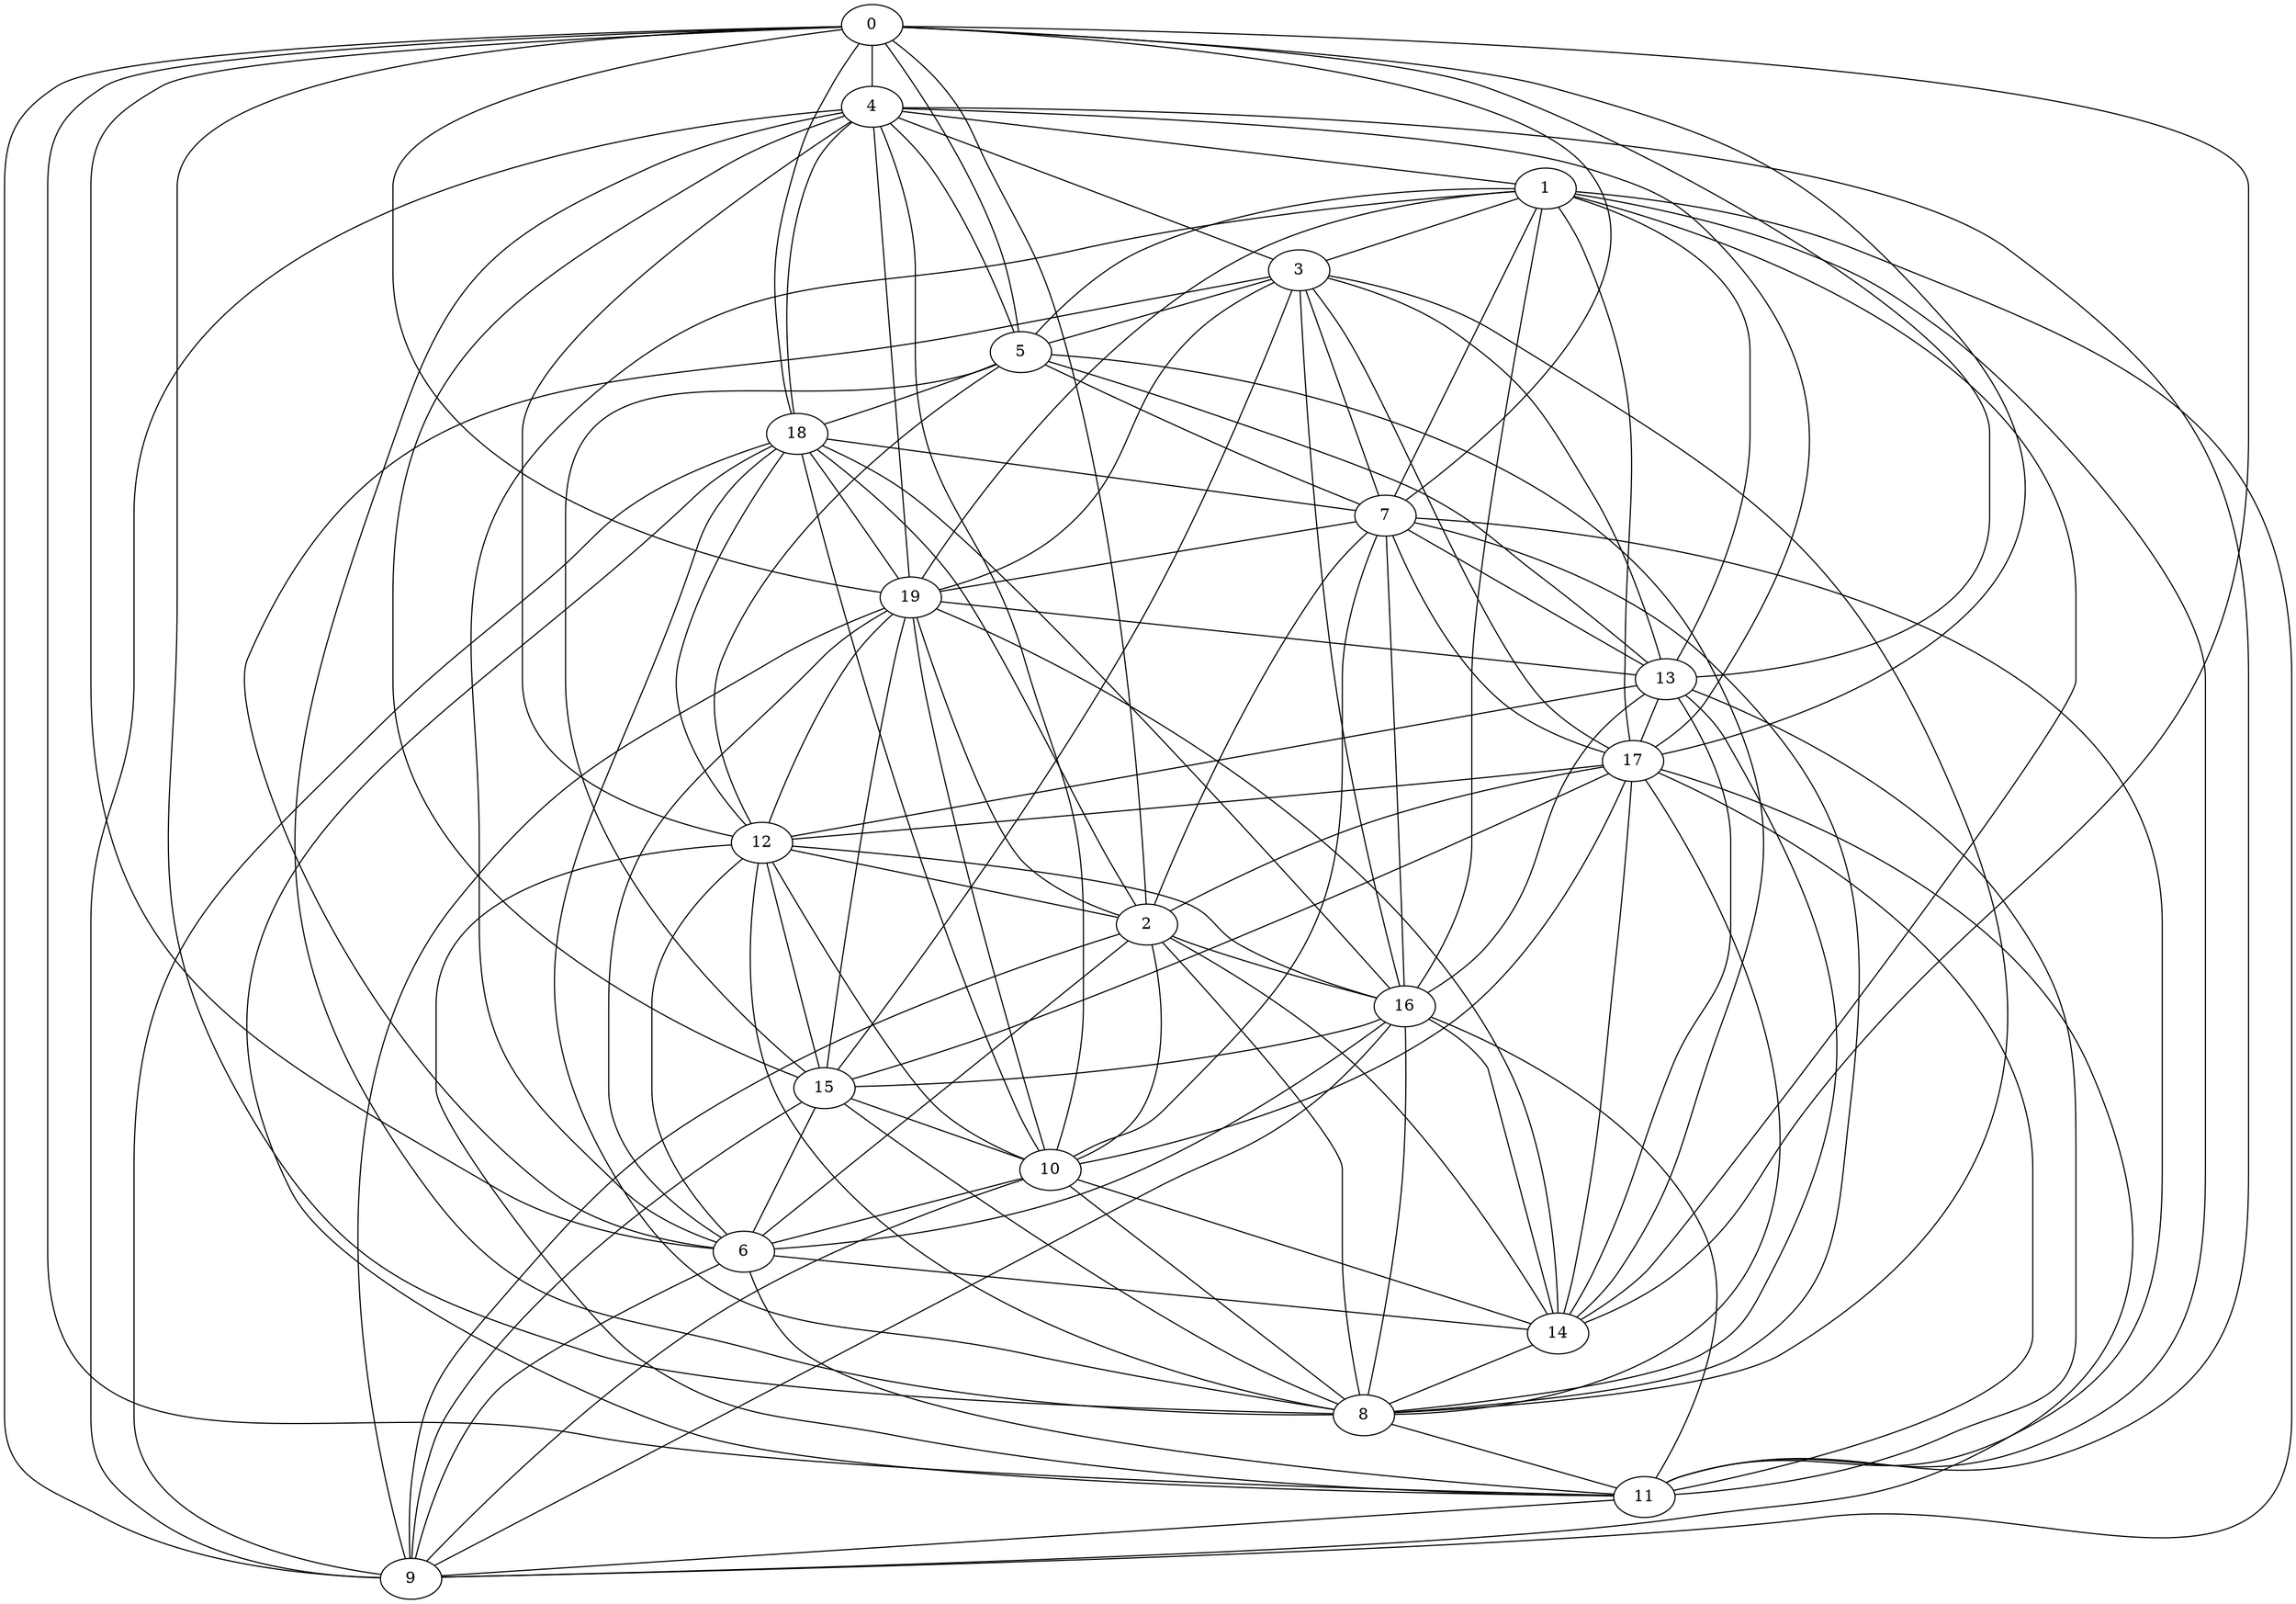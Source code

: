 graph G {
0;
1;
2;
3;
4;
5;
6;
7;
8;
9;
10;
11;
12;
13;
14;
15;
16;
17;
18;
19;
4--3 ;
7--10 ;
1--19 ;
3--15 ;
0--4 ;
1--9 ;
10--4 ;
7--5 ;
0--11 ;
7--17 ;
11--12 ;
10--8 ;
3--5 ;
12--13 ;
19--4 ;
7--3 ;
6--0 ;
3--19 ;
0--18 ;
5--4 ;
9--10 ;
16--3 ;
10--17 ;
18--10 ;
17--12 ;
12--6 ;
0--14 ;
5--1 ;
0--9 ;
10--14 ;
15--17 ;
6--9 ;
1--6 ;
6--19 ;
13--7 ;
7--11 ;
11--18 ;
7--19 ;
1--11 ;
2--18 ;
17--0 ;
7--1 ;
3--13 ;
18--19 ;
18--9 ;
6--3 ;
3--17 ;
13--1 ;
2--7 ;
19--0 ;
16--7 ;
4--17 ;
15--4 ;
18--12 ;
8--3 ;
16--8 ;
5--18 ;
13--17 ;
11--4 ;
14--16 ;
8--13 ;
11--13 ;
14--8 ;
14--19 ;
12--2 ;
4--9 ;
16--9 ;
12--5 ;
12--19 ;
2--9 ;
11--17 ;
10--6 ;
4--12 ;
15--9 ;
8--12 ;
16--13 ;
8--7 ;
19--2 ;
9--17 ;
19--13 ;
16--18 ;
18--7 ;
17--1 ;
6--14 ;
0--8 ;
6--15 ;
8--11 ;
10--19 ;
7--0 ;
2--16 ;
1--3 ;
18--8 ;
19--9 ;
1--16 ;
2--17 ;
10--12 ;
1--14 ;
11--9 ;
2--0 ;
12--15 ;
0--13 ;
4--1 ;
4--18 ;
15--10 ;
6--16 ;
2--8 ;
6--11 ;
15--19 ;
2--14 ;
15--5 ;
5--0 ;
16--12 ;
5--14 ;
8--15 ;
8--4 ;
16--11 ;
2--6 ;
2--10 ;
16--15 ;
14--13 ;
8--17 ;
14--17 ;
13--5 ;
}
